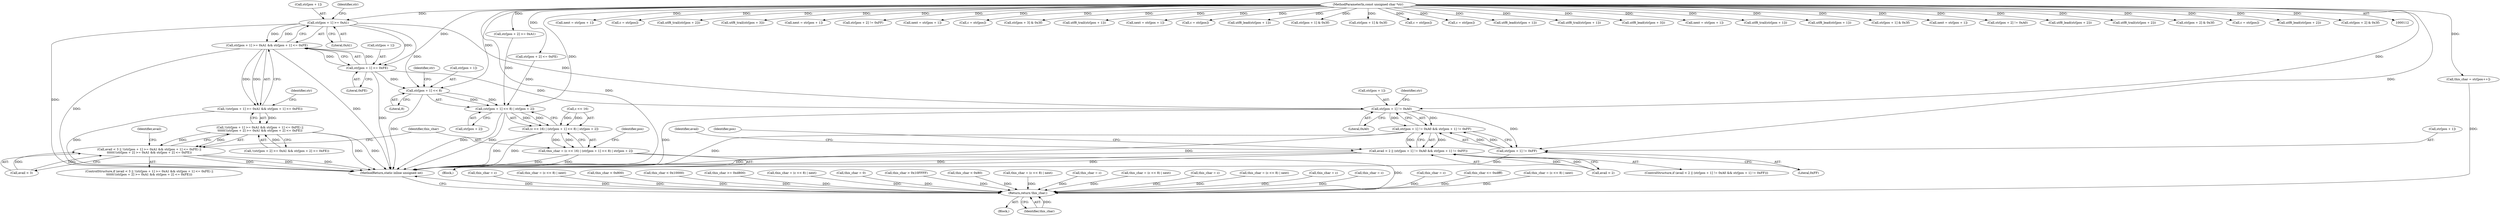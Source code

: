 digraph "0_php-src_0da8b8b801f9276359262f1ef8274c7812d3dfda?w=1_3@array" {
"1000967" [label="(Call,str[pos + 1] >= 0xA1)"];
"1000114" [label="(MethodParameterIn,const unsigned char *str)"];
"1000966" [label="(Call,str[pos + 1] >= 0xA1 && str[pos + 1] <= 0xFE)"];
"1000965" [label="(Call,!(str[pos + 1] >= 0xA1 && str[pos + 1] <= 0xFE))"];
"1000964" [label="(Call,!(str[pos + 1] >= 0xA1 && str[pos + 1] <= 0xFE) ||\n\t\t\t\t\t\t!(str[pos + 2] >= 0xA1 && str[pos + 2] <= 0xFE))"];
"1000960" [label="(Call,avail < 3 || !(str[pos + 1] >= 0xA1 && str[pos + 1] <= 0xFE) ||\n\t\t\t\t\t\t!(str[pos + 2] >= 0xA1 && str[pos + 2] <= 0xFE))"];
"1000974" [label="(Call,str[pos + 1] <= 0xFE)"];
"1001004" [label="(Call,str[pos + 1] != 0xA0)"];
"1001003" [label="(Call,str[pos + 1] != 0xA0 && str[pos + 1] != 0xFF)"];
"1000999" [label="(Call,avail < 2 || (str[pos + 1] != 0xA0 && str[pos + 1] != 0xFF))"];
"1001011" [label="(Call,str[pos + 1] != 0xFF)"];
"1001058" [label="(Call,str[pos + 1] << 8)"];
"1001057" [label="(Call,(str[pos + 1] << 8) | str[pos + 2])"];
"1001053" [label="(Call,(c << 16) | (str[pos + 1] << 8) | str[pos + 2])"];
"1001051" [label="(Call,this_char = (c << 16) | (str[pos + 1] << 8) | str[pos + 2])"];
"1001107" [label="(Return,return this_char;)"];
"1000960" [label="(Call,avail < 3 || !(str[pos + 1] >= 0xA1 && str[pos + 1] <= 0xFE) ||\n\t\t\t\t\t\t!(str[pos + 2] >= 0xA1 && str[pos + 2] <= 0xFE))"];
"1000561" [label="(Call,this_char = c)"];
"1000868" [label="(Call,this_char = (c << 8) | next)"];
"1000326" [label="(Call,this_char < 0x800)"];
"1000681" [label="(Call,next = str[pos + 1])"];
"1001057" [label="(Call,(str[pos + 1] << 8) | str[pos + 2])"];
"1000114" [label="(MethodParameterIn,const unsigned char *str)"];
"1000475" [label="(Call,this_char < 0x10000)"];
"1000829" [label="(Call,c = str[pos])"];
"1000376" [label="(Call,utf8_trail(str[pos + 2]))"];
"1000383" [label="(Call,utf8_trail(str[pos + 3]))"];
"1001054" [label="(Call,c << 16)"];
"1000852" [label="(Call,next = str[pos + 1])"];
"1001051" [label="(Call,this_char = (c << 16) | (str[pos + 1] << 8) | str[pos + 2])"];
"1001035" [label="(Call,str[pos + 2] != 0xFF)"];
"1000594" [label="(Call,next = str[pos + 1])"];
"1000959" [label="(ControlStructure,if (avail < 3 || !(str[pos + 1] >= 0xA1 && str[pos + 1] <= 0xFE) ||\n\t\t\t\t\t\t!(str[pos + 2] >= 0xA1 && str[pos + 2] <= 0xFE)))"];
"1000336" [label="(Call,this_char >= 0xd800)"];
"1001107" [label="(Return,return this_char;)"];
"1000923" [label="(Call,this_char = (c << 8) | next)"];
"1000658" [label="(Call,c = str[pos])"];
"1000466" [label="(Call,str[pos + 3] & 0x3f)"];
"1000968" [label="(Call,str[pos + 1])"];
"1001065" [label="(Call,str[pos + 2])"];
"1000125" [label="(Call,this_char = 0)"];
"1000965" [label="(Call,!(str[pos + 1] >= 0xA1 && str[pos + 1] <= 0xFE))"];
"1000478" [label="(Call,this_char > 0x10FFFF)"];
"1000253" [label="(Call,utf8_trail(str[pos + 1]))"];
"1000980" [label="(Literal,0xFE)"];
"1000118" [label="(Block,)"];
"1000766" [label="(Call,next = str[pos + 1])"];
"1000961" [label="(Call,avail < 3)"];
"1000983" [label="(Call,str[pos + 2] >= 0xA1)"];
"1001010" [label="(Literal,0xA0)"];
"1001108" [label="(Identifier,this_char)"];
"1001001" [label="(Identifier,avail)"];
"1000150" [label="(Call,c = str[pos])"];
"1001000" [label="(Call,avail < 2)"];
"1000200" [label="(Call,utf8_lead(str[pos + 1]))"];
"1000216" [label="(Call,str[pos + 1] & 0x3f)"];
"1000998" [label="(ControlStructure,if (avail < 2 || (str[pos + 1] != 0xA0 && str[pos + 1] != 0xFF)))"];
"1000224" [label="(Call,this_char < 0x80)"];
"1001011" [label="(Call,str[pos + 1] != 0xFF)"];
"1000618" [label="(Call,this_char = (c << 8) | next)"];
"1000990" [label="(Call,str[pos + 2] <= 0xFE)"];
"1000964" [label="(Call,!(str[pos + 1] >= 0xA1 && str[pos + 1] <= 0xFE) ||\n\t\t\t\t\t\t!(str[pos + 2] >= 0xA1 && str[pos + 2] <= 0xFE))"];
"1001017" [label="(Literal,0xFF)"];
"1000160" [label="(Call,this_char = c)"];
"1000448" [label="(Call,str[pos + 1] & 0x3f)"];
"1001005" [label="(Call,str[pos + 1])"];
"1000497" [label="(Call,c = str[pos])"];
"1000571" [label="(Call,c = str[pos])"];
"1000967" [label="(Call,str[pos + 1] >= 0xA1)"];
"1000395" [label="(Call,utf8_lead(str[pos + 1]))"];
"1000368" [label="(Call,utf8_trail(str[pos + 1]))"];
"1000777" [label="(Call,this_char = (c << 8) | next)"];
"1000814" [label="(Call,this_char = c)"];
"1001071" [label="(Identifier,pos)"];
"1000425" [label="(Call,utf8_lead(str[pos + 3]))"];
"1001025" [label="(Identifier,avail)"];
"1001004" [label="(Call,str[pos + 1] != 0xA0)"];
"1001066" [label="(Identifier,str)"];
"1000692" [label="(Call,this_char = (c << 8) | next)"];
"1001012" [label="(Call,str[pos + 1])"];
"1000974" [label="(Call,str[pos + 1] <= 0xFE)"];
"1000966" [label="(Call,str[pos + 1] >= 0xA1 && str[pos + 1] <= 0xFE)"];
"1000520" [label="(Call,next = str[pos + 1])"];
"1000190" [label="(Call,utf8_trail(str[pos + 1]))"];
"1001109" [label="(MethodReturn,static inline unsigned int)"];
"1000272" [label="(Call,utf8_lead(str[pos + 1]))"];
"1001050" [label="(Block,)"];
"1000310" [label="(Call,str[pos + 1] & 0x3f)"];
"1001003" [label="(Call,str[pos + 1] != 0xA0 && str[pos + 1] != 0xFF)"];
"1000907" [label="(Call,next = str[pos + 1])"];
"1000720" [label="(Call,this_char = c)"];
"1001083" [label="(Call,this_char = c)"];
"1001064" [label="(Literal,8)"];
"1001013" [label="(Identifier,str)"];
"1001028" [label="(Call,str[pos + 2] != 0xA0)"];
"1001096" [label="(Call,this_char = str[pos++])"];
"1000648" [label="(Call,this_char = c)"];
"1001019" [label="(Identifier,pos)"];
"1000973" [label="(Literal,0xA1)"];
"1000410" [label="(Call,utf8_lead(str[pos + 2]))"];
"1001052" [label="(Identifier,this_char)"];
"1001059" [label="(Call,str[pos + 1])"];
"1000985" [label="(Identifier,str)"];
"1000999" [label="(Call,avail < 2 || (str[pos + 1] != 0xA0 && str[pos + 1] != 0xFF))"];
"1000975" [label="(Call,str[pos + 1])"];
"1000260" [label="(Call,utf8_trail(str[pos + 2]))"];
"1000318" [label="(Call,str[pos + 2] & 0x3f)"];
"1000735" [label="(Call,c = str[pos])"];
"1000287" [label="(Call,utf8_lead(str[pos + 2]))"];
"1000339" [label="(Call,this_char <= 0xdfff)"];
"1000544" [label="(Call,this_char = (c << 8) | next)"];
"1001053" [label="(Call,(c << 16) | (str[pos + 1] << 8) | str[pos + 2])"];
"1000458" [label="(Call,str[pos + 2] & 0x3f)"];
"1001058" [label="(Call,str[pos + 1] << 8)"];
"1000976" [label="(Identifier,str)"];
"1000981" [label="(Call,!(str[pos + 2] >= 0xA1 && str[pos + 2] <= 0xFE))"];
"1000967" -> "1000966"  [label="AST: "];
"1000967" -> "1000973"  [label="CFG: "];
"1000968" -> "1000967"  [label="AST: "];
"1000973" -> "1000967"  [label="AST: "];
"1000976" -> "1000967"  [label="CFG: "];
"1000966" -> "1000967"  [label="CFG: "];
"1000967" -> "1001109"  [label="DDG: "];
"1000967" -> "1000966"  [label="DDG: "];
"1000967" -> "1000966"  [label="DDG: "];
"1000114" -> "1000967"  [label="DDG: "];
"1000967" -> "1000974"  [label="DDG: "];
"1000967" -> "1001004"  [label="DDG: "];
"1000967" -> "1001058"  [label="DDG: "];
"1000114" -> "1000112"  [label="AST: "];
"1000114" -> "1001109"  [label="DDG: "];
"1000114" -> "1000150"  [label="DDG: "];
"1000114" -> "1000190"  [label="DDG: "];
"1000114" -> "1000200"  [label="DDG: "];
"1000114" -> "1000216"  [label="DDG: "];
"1000114" -> "1000253"  [label="DDG: "];
"1000114" -> "1000260"  [label="DDG: "];
"1000114" -> "1000272"  [label="DDG: "];
"1000114" -> "1000287"  [label="DDG: "];
"1000114" -> "1000310"  [label="DDG: "];
"1000114" -> "1000318"  [label="DDG: "];
"1000114" -> "1000368"  [label="DDG: "];
"1000114" -> "1000376"  [label="DDG: "];
"1000114" -> "1000383"  [label="DDG: "];
"1000114" -> "1000395"  [label="DDG: "];
"1000114" -> "1000410"  [label="DDG: "];
"1000114" -> "1000425"  [label="DDG: "];
"1000114" -> "1000448"  [label="DDG: "];
"1000114" -> "1000458"  [label="DDG: "];
"1000114" -> "1000466"  [label="DDG: "];
"1000114" -> "1000497"  [label="DDG: "];
"1000114" -> "1000520"  [label="DDG: "];
"1000114" -> "1000571"  [label="DDG: "];
"1000114" -> "1000594"  [label="DDG: "];
"1000114" -> "1000658"  [label="DDG: "];
"1000114" -> "1000681"  [label="DDG: "];
"1000114" -> "1000735"  [label="DDG: "];
"1000114" -> "1000766"  [label="DDG: "];
"1000114" -> "1000829"  [label="DDG: "];
"1000114" -> "1000852"  [label="DDG: "];
"1000114" -> "1000907"  [label="DDG: "];
"1000114" -> "1000974"  [label="DDG: "];
"1000114" -> "1000983"  [label="DDG: "];
"1000114" -> "1000990"  [label="DDG: "];
"1000114" -> "1001004"  [label="DDG: "];
"1000114" -> "1001011"  [label="DDG: "];
"1000114" -> "1001028"  [label="DDG: "];
"1000114" -> "1001035"  [label="DDG: "];
"1000114" -> "1001058"  [label="DDG: "];
"1000114" -> "1001057"  [label="DDG: "];
"1000114" -> "1001096"  [label="DDG: "];
"1000966" -> "1000965"  [label="AST: "];
"1000966" -> "1000974"  [label="CFG: "];
"1000974" -> "1000966"  [label="AST: "];
"1000965" -> "1000966"  [label="CFG: "];
"1000966" -> "1001109"  [label="DDG: "];
"1000966" -> "1001109"  [label="DDG: "];
"1000966" -> "1000965"  [label="DDG: "];
"1000966" -> "1000965"  [label="DDG: "];
"1000974" -> "1000966"  [label="DDG: "];
"1000974" -> "1000966"  [label="DDG: "];
"1000965" -> "1000964"  [label="AST: "];
"1000985" -> "1000965"  [label="CFG: "];
"1000964" -> "1000965"  [label="CFG: "];
"1000965" -> "1001109"  [label="DDG: "];
"1000965" -> "1000964"  [label="DDG: "];
"1000964" -> "1000960"  [label="AST: "];
"1000964" -> "1000981"  [label="CFG: "];
"1000981" -> "1000964"  [label="AST: "];
"1000960" -> "1000964"  [label="CFG: "];
"1000964" -> "1001109"  [label="DDG: "];
"1000964" -> "1001109"  [label="DDG: "];
"1000964" -> "1000960"  [label="DDG: "];
"1000964" -> "1000960"  [label="DDG: "];
"1000981" -> "1000964"  [label="DDG: "];
"1000960" -> "1000959"  [label="AST: "];
"1000960" -> "1000961"  [label="CFG: "];
"1000961" -> "1000960"  [label="AST: "];
"1001001" -> "1000960"  [label="CFG: "];
"1001052" -> "1000960"  [label="CFG: "];
"1000960" -> "1001109"  [label="DDG: "];
"1000960" -> "1001109"  [label="DDG: "];
"1000960" -> "1001109"  [label="DDG: "];
"1000961" -> "1000960"  [label="DDG: "];
"1000961" -> "1000960"  [label="DDG: "];
"1000974" -> "1000980"  [label="CFG: "];
"1000975" -> "1000974"  [label="AST: "];
"1000980" -> "1000974"  [label="AST: "];
"1000974" -> "1001109"  [label="DDG: "];
"1000974" -> "1001004"  [label="DDG: "];
"1000974" -> "1001058"  [label="DDG: "];
"1001004" -> "1001003"  [label="AST: "];
"1001004" -> "1001010"  [label="CFG: "];
"1001005" -> "1001004"  [label="AST: "];
"1001010" -> "1001004"  [label="AST: "];
"1001013" -> "1001004"  [label="CFG: "];
"1001003" -> "1001004"  [label="CFG: "];
"1001004" -> "1001109"  [label="DDG: "];
"1001004" -> "1001003"  [label="DDG: "];
"1001004" -> "1001003"  [label="DDG: "];
"1001004" -> "1001011"  [label="DDG: "];
"1001003" -> "1000999"  [label="AST: "];
"1001003" -> "1001011"  [label="CFG: "];
"1001011" -> "1001003"  [label="AST: "];
"1000999" -> "1001003"  [label="CFG: "];
"1001003" -> "1001109"  [label="DDG: "];
"1001003" -> "1001109"  [label="DDG: "];
"1001003" -> "1000999"  [label="DDG: "];
"1001003" -> "1000999"  [label="DDG: "];
"1001011" -> "1001003"  [label="DDG: "];
"1001011" -> "1001003"  [label="DDG: "];
"1000999" -> "1000998"  [label="AST: "];
"1000999" -> "1001000"  [label="CFG: "];
"1001000" -> "1000999"  [label="AST: "];
"1001019" -> "1000999"  [label="CFG: "];
"1001025" -> "1000999"  [label="CFG: "];
"1000999" -> "1001109"  [label="DDG: "];
"1000999" -> "1001109"  [label="DDG: "];
"1000999" -> "1001109"  [label="DDG: "];
"1001000" -> "1000999"  [label="DDG: "];
"1001000" -> "1000999"  [label="DDG: "];
"1001011" -> "1001017"  [label="CFG: "];
"1001012" -> "1001011"  [label="AST: "];
"1001017" -> "1001011"  [label="AST: "];
"1001011" -> "1001109"  [label="DDG: "];
"1001058" -> "1001057"  [label="AST: "];
"1001058" -> "1001064"  [label="CFG: "];
"1001059" -> "1001058"  [label="AST: "];
"1001064" -> "1001058"  [label="AST: "];
"1001066" -> "1001058"  [label="CFG: "];
"1001058" -> "1001109"  [label="DDG: "];
"1001058" -> "1001057"  [label="DDG: "];
"1001058" -> "1001057"  [label="DDG: "];
"1001057" -> "1001053"  [label="AST: "];
"1001057" -> "1001065"  [label="CFG: "];
"1001065" -> "1001057"  [label="AST: "];
"1001053" -> "1001057"  [label="CFG: "];
"1001057" -> "1001109"  [label="DDG: "];
"1001057" -> "1001109"  [label="DDG: "];
"1001057" -> "1001053"  [label="DDG: "];
"1001057" -> "1001053"  [label="DDG: "];
"1000983" -> "1001057"  [label="DDG: "];
"1000990" -> "1001057"  [label="DDG: "];
"1001053" -> "1001051"  [label="AST: "];
"1001054" -> "1001053"  [label="AST: "];
"1001051" -> "1001053"  [label="CFG: "];
"1001053" -> "1001109"  [label="DDG: "];
"1001053" -> "1001109"  [label="DDG: "];
"1001053" -> "1001051"  [label="DDG: "];
"1001053" -> "1001051"  [label="DDG: "];
"1001054" -> "1001053"  [label="DDG: "];
"1001054" -> "1001053"  [label="DDG: "];
"1001051" -> "1001050"  [label="AST: "];
"1001052" -> "1001051"  [label="AST: "];
"1001071" -> "1001051"  [label="CFG: "];
"1001051" -> "1001109"  [label="DDG: "];
"1001051" -> "1001109"  [label="DDG: "];
"1001051" -> "1001107"  [label="DDG: "];
"1001107" -> "1000118"  [label="AST: "];
"1001107" -> "1001108"  [label="CFG: "];
"1001108" -> "1001107"  [label="AST: "];
"1001109" -> "1001107"  [label="CFG: "];
"1001107" -> "1001109"  [label="DDG: "];
"1001108" -> "1001107"  [label="DDG: "];
"1000561" -> "1001107"  [label="DDG: "];
"1000475" -> "1001107"  [label="DDG: "];
"1000814" -> "1001107"  [label="DDG: "];
"1001083" -> "1001107"  [label="DDG: "];
"1000648" -> "1001107"  [label="DDG: "];
"1000777" -> "1001107"  [label="DDG: "];
"1000326" -> "1001107"  [label="DDG: "];
"1000868" -> "1001107"  [label="DDG: "];
"1000125" -> "1001107"  [label="DDG: "];
"1000692" -> "1001107"  [label="DDG: "];
"1000224" -> "1001107"  [label="DDG: "];
"1001096" -> "1001107"  [label="DDG: "];
"1000478" -> "1001107"  [label="DDG: "];
"1000720" -> "1001107"  [label="DDG: "];
"1000339" -> "1001107"  [label="DDG: "];
"1000544" -> "1001107"  [label="DDG: "];
"1000618" -> "1001107"  [label="DDG: "];
"1000336" -> "1001107"  [label="DDG: "];
"1000923" -> "1001107"  [label="DDG: "];
"1000160" -> "1001107"  [label="DDG: "];
}
